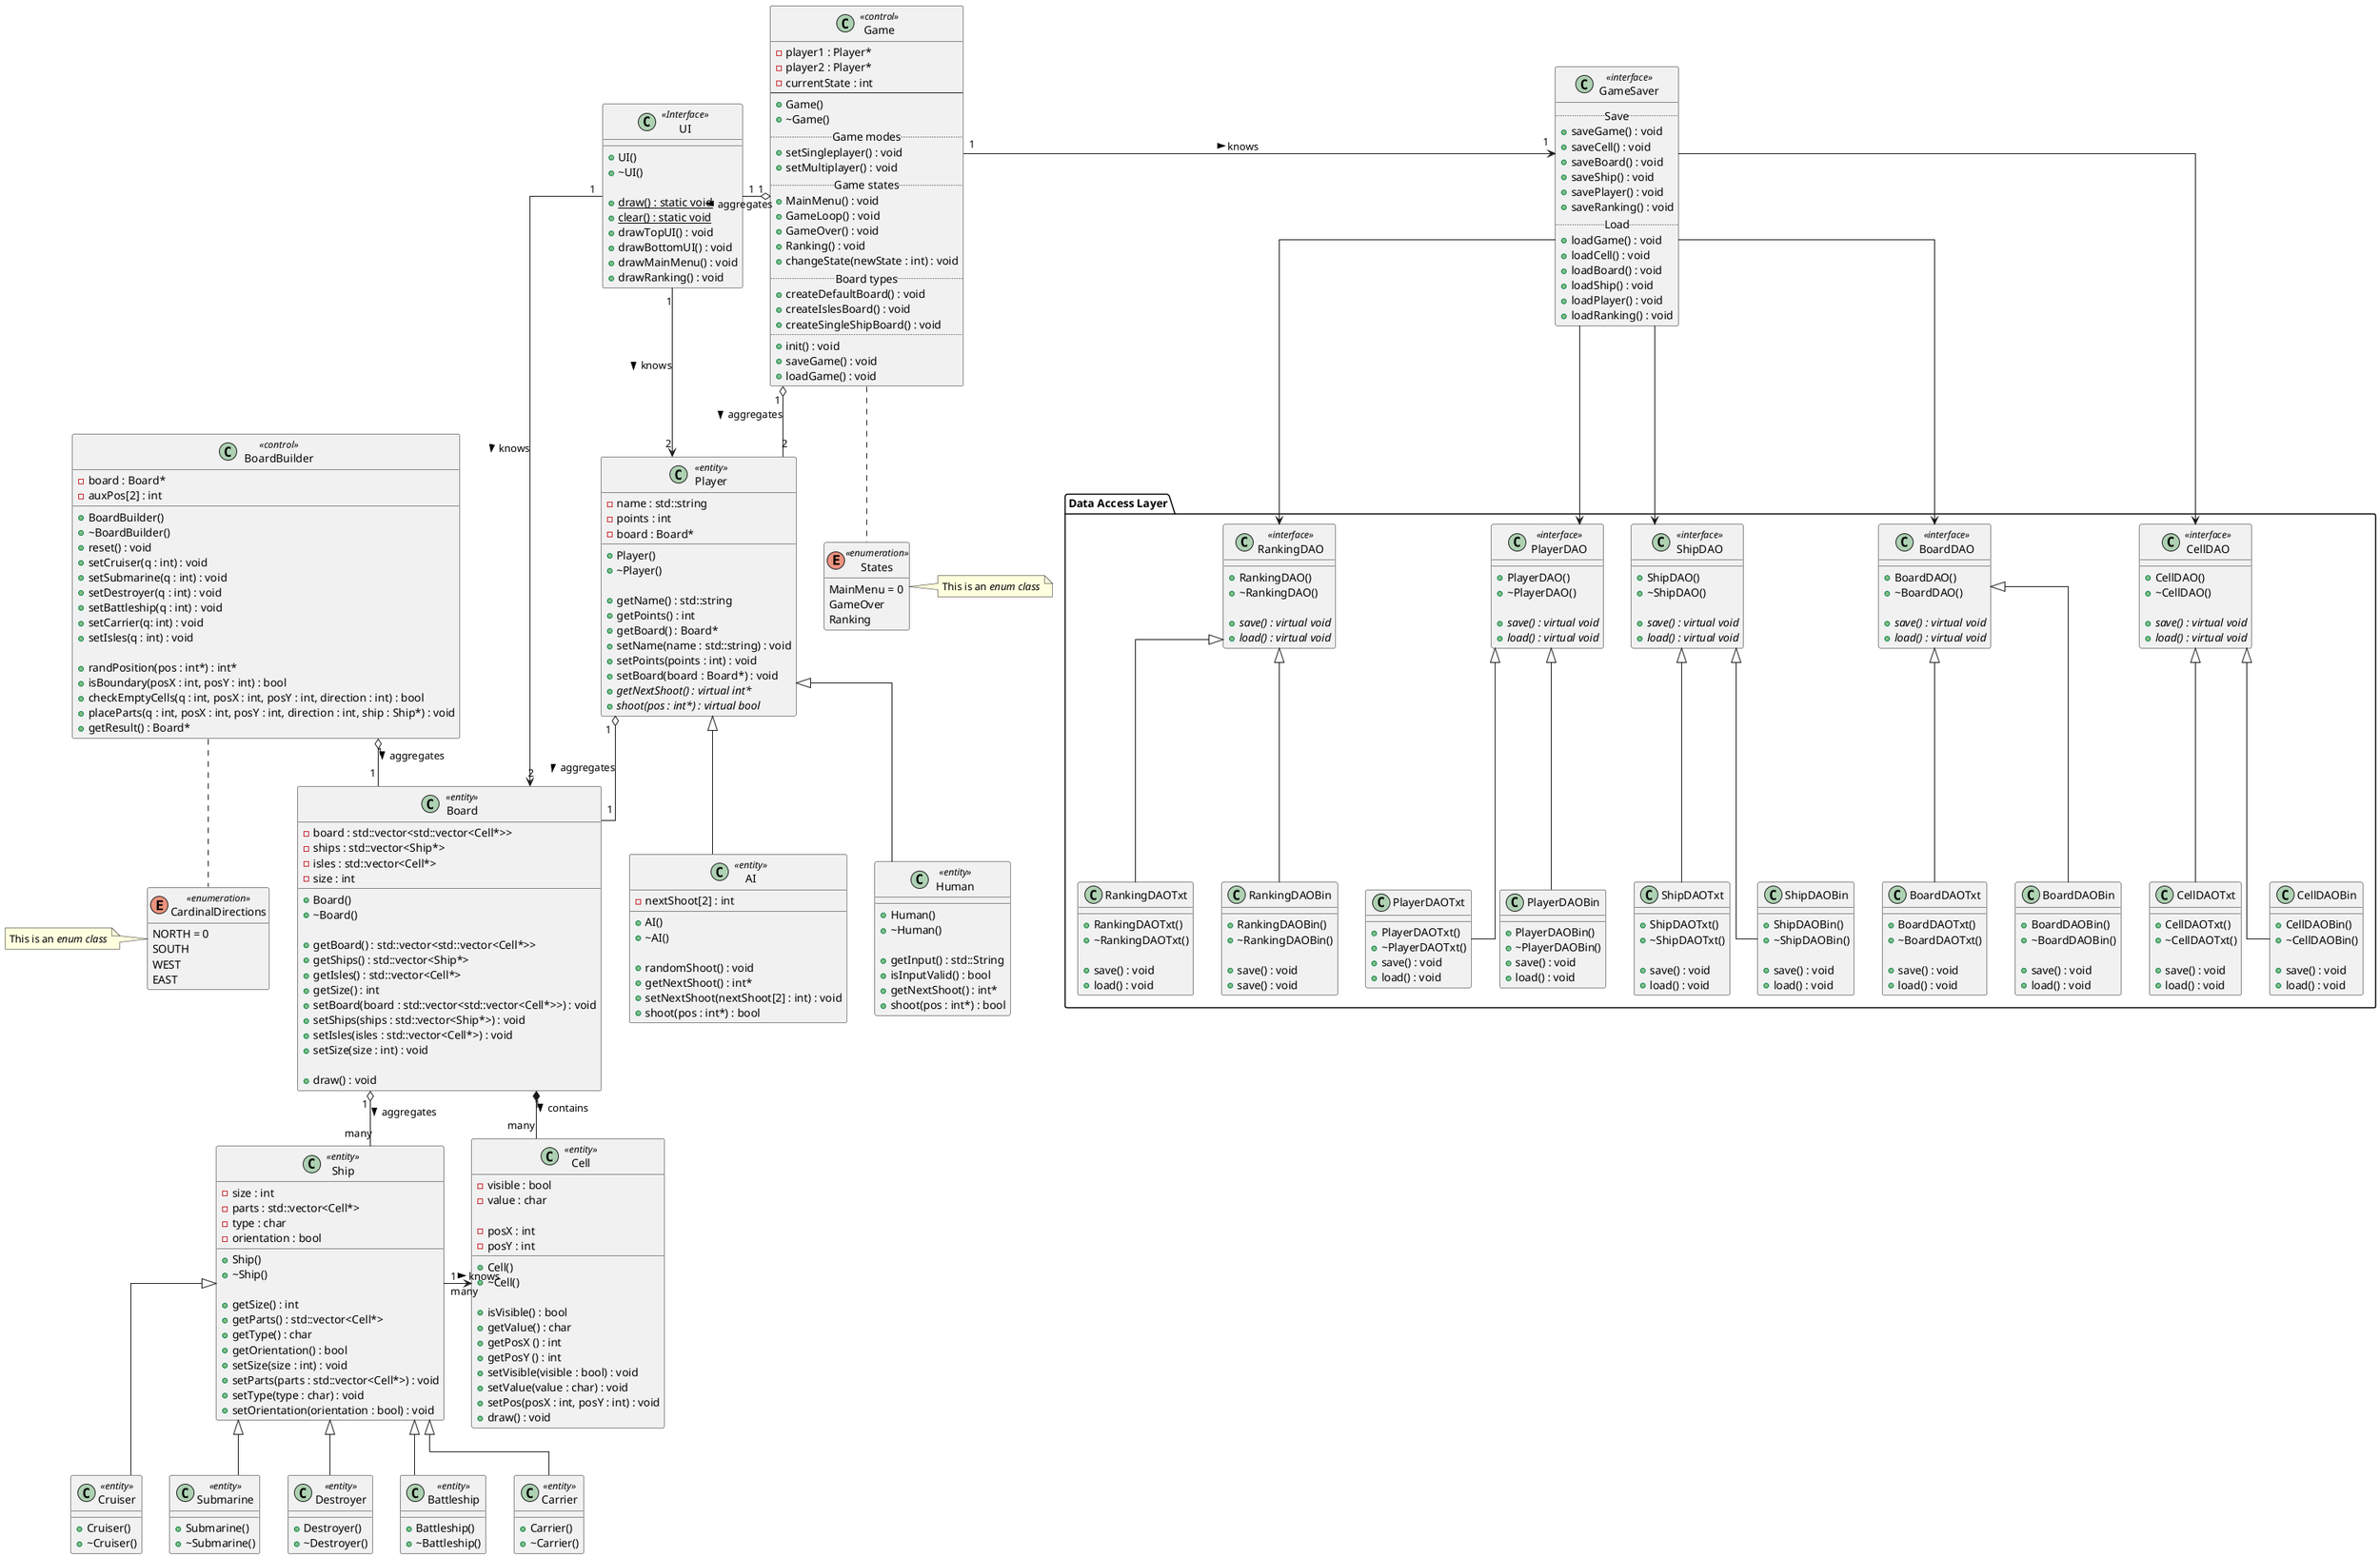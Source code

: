@startuml Classes

skinparam linetype polyline
skinparam linetype ortho

class Cell <<entity>>{
    - visible : bool
    - value : char

    - posX : int
    - posY : int

    + Cell()
    + ~Cell()

    + isVisible() : bool
    + getValue() : char
    + getPosX () : int
    + getPosY () : int
    + setVisible(visible : bool) : void
    + setValue(value : char) : void
    + setPos(posX : int, posY : int) : void
    + draw() : void
}

class BoardBuilder <<control>> {
    - board : Board*
    - auxPos[2] : int

    + BoardBuilder()
    + ~BoardBuilder()
    + reset() : void
    + setCruiser(q : int) : void
    + setSubmarine(q : int) : void
    + setDestroyer(q : int) : void
    + setBattleship(q : int) : void
    + setCarrier(q: int) : void
    + setIsles(q : int) : void

    + randPosition(pos : int*) : int* 
    + isBoundary(posX : int, posY : int) : bool
    + checkEmptyCells(q : int, posX : int, posY : int, direction : int) : bool
    + placeParts(q : int, posX : int, posY : int, direction : int, ship : Ship*) : void
    + getResult() : Board*
}

enum CardinalDirections <<enumeration>>{
    NORTH = 0
    SOUTH
    WEST
    EAST
}
hide CardinalDirections methods
note left
    This is an <i>enum class</i>
end note
class Board <<entity>>{
    - board : std::vector<std::vector<Cell*>>
    - ships : std::vector<Ship*>
    - isles : std::vector<Cell*>
    - size : int

    + Board()
    + ~Board()

    + getBoard() : std::vector<std::vector<Cell*>>
    + getShips() : std::vector<Ship*>
    + getIsles() : std::vector<Cell*>
    + getSize() : int
    + setBoard(board : std::vector<std::vector<Cell*>>) : void
    + setShips(ships : std::vector<Ship*>) : void
    + setIsles(isles : std::vector<Cell*>) : void
    + setSize(size : int) : void

    + draw() : void
}

class Ship <<entity>>{
    - size : int
    - parts : std::vector<Cell*>
    - type : char
    - orientation : bool

    + Ship()
    + ~Ship()

    + getSize() : int
    + getParts() : std::vector<Cell*>
    + getType() : char
    + getOrientation() : bool
    + setSize(size : int) : void
    + setParts(parts : std::vector<Cell*>) : void
    + setType(type : char) : void
    + setOrientation(orientation : bool) : void

}

class Cruiser <<entity>> extends Ship{
    + Cruiser()
    + ~Cruiser()

}

class Submarine <<entity>> extends Ship{
    + Submarine()
    + ~Submarine()
    
}


class Destroyer <<entity>> extends Ship{
    + Destroyer()
    + ~Destroyer()
    
}

class Battleship <<entity>> extends Ship{
    + Battleship()
    + ~Battleship()
   
}

class Carrier <<entity>> extends Ship{
    + Carrier()
    + ~Carrier()
    
}

class Player <<entity>>{
    - name : std::string
    - points : int
    - board : Board*

    + Player()
    + ~Player()

    + getName() : std::string
    + getPoints() : int
    + getBoard() : Board*
    + setName(name : std::string) : void
    + setPoints(points : int) : void
    + setBoard(board : Board*) : void
    + {abstract} getNextShoot() : virtual int*
    + {abstract} shoot(pos : int*) : virtual bool
}

class AI <<entity>> extends Player{
    - nextShoot[2] : int

    + AI()
    + ~AI()

    + randomShoot() : void
    + getNextShoot() : int*
    + setNextShoot(nextShoot[2] : int) : void
    + shoot(pos : int*) : bool
}

class Human <<entity>> extends Player{
    + Human()
    + ~Human()

    + getInput() : std::String
    + isInputValid() : bool
    + getNextShoot() : int*
    + shoot(pos : int*) : bool
}

class Game <<control>>{
    - player1 : Player*
    - player2 : Player*
    - currentState : int
    --
    + Game()
    + ~Game()
    .. Game modes ..
    + setSingleplayer() : void
    + setMultiplayer() : void
    .. Game states ..
    + MainMenu() : void
    + GameLoop() : void
    + GameOver() : void
    + Ranking() : void
    + changeState(newState : int) : void
    .. Board types ..
    + createDefaultBoard() : void
    + createIslesBoard() : void
    + createSingleShipBoard() : void
    ..
    + init() : void
    + saveGame() : void
    + loadGame() : void
}

enum States <<enumeration>>{
    MainMenu = 0
    GameOver
    Ranking
}
hide States methods
note right
    This is an <i>enum class</i>
end note

class GameSaver <<interface>>{
    .. Save ..
    + saveGame() : void
    + saveCell() : void
    + saveBoard() : void
    + saveShip() : void
    + savePlayer() : void
    + saveRanking() : void
    .. Load ..
    + loadGame() : void
    + loadCell() : void
    + loadBoard() : void
    + loadShip() : void
    + loadPlayer() : void
    + loadRanking() : void
}
class UI <<Interface>> {
    + UI()
    + ~UI()

    + {static} draw() : static void
    + {static} clear() : static void
    + drawTopUI() : void
    + drawBottomUI() : void
    + drawMainMenu() : void
    + drawRanking() : void
}


package "Data Access Layer" {
    class CellDAO <<interface>>{
        + CellDAO()
        + ~CellDAO()

        + {abstract} save() : virtual void
        + {abstract} load() : virtual void
    }

    class CellDAOTxt extends CellDAO{
        + CellDAOTxt()
        + ~CellDAOTxt()

        + save() : void
        + load() : void
    }

    class CellDAOBin extends CellDAO{
        + CellDAOBin()
        + ~CellDAOBin()

        + save() : void
        + load() : void
    }

    class BoardDAO <<interface>>{
        + BoardDAO()
        + ~BoardDAO()

        + {abstract} save() : virtual void
        + {abstract} load() : virtual void
    }

    class BoardDAOTxt extends BoardDAO{
        + BoardDAOTxt()
        + ~BoardDAOTxt()

        + save() : void
        + load() : void
    }

    class BoardDAOBin extends BoardDAO{
        + BoardDAOBin()
        + ~BoardDAOBin()
        
        + save() : void
        + load() : void
    }

    class ShipDAO <<interface>>{
        + ShipDAO()
        + ~ShipDAO()

        + {abstract} save() : virtual void
        + {abstract} load() : virtual void
    }

    class ShipDAOTxt extends ShipDAO{
        + ShipDAOTxt()
        + ~ShipDAOTxt()

        + save() : void
        + load() : void
    }

    class ShipDAOBin extends ShipDAO{
        + ShipDAOBin()
        + ~ShipDAOBin()

        + save() : void
        + load() : void
    }

    class PlayerDAO <<interface>>{
        + PlayerDAO()
        + ~PlayerDAO()

        + {abstract} save() : virtual void
        + {abstract} load() : virtual void
    }

    class PlayerDAOTxt extends PlayerDAO{
        + PlayerDAOTxt()
        + ~PlayerDAOTxt()
        + save() : void
        + load() : void
    }

    class PlayerDAOBin extends PlayerDAO{
        + PlayerDAOBin()
        + ~PlayerDAOBin()
        + save() : void
        + load() : void
    }

    class RankingDAO <<interface>>{
        + RankingDAO()
        + ~RankingDAO()

        + {abstract} save() : virtual void
        + {abstract} load() : virtual void
    }

    class RankingDAOTxt extends RankingDAO{
        + RankingDAOTxt()
        + ~RankingDAOTxt()
        
        + save() : void
        + load() : void
    }

    class RankingDAOBin extends RankingDAO{
        + RankingDAOBin()
        + ~RankingDAOBin()

        + save() : void
        + save() : void
    }
}

Game "1" o-- "2" Player : > aggregates
Game "1" o-l- "1" UI : > aggregates
Game "1" -r-> "1" GameSaver : > knows
Game .. States

Player "1" o-- "1" Board : > aggregates

BoardBuilder "1" o-- "1" Board : > aggregates
BoardBuilder .. CardinalDirections
Board "1" *-- "many" Cell : > contains
Board "1" o-- "many" Ship : > aggregates

Ship "1" -r-> "many" Cell : > knows
UI "1" --> "2" Board : > knows
UI "1" --> "2" Player : > knows

GameSaver --> CellDAO
GameSaver --> BoardDAO
GameSaver --> ShipDAO
GameSaver --> PlayerDAO
GameSaver --> RankingDAO
@enduml